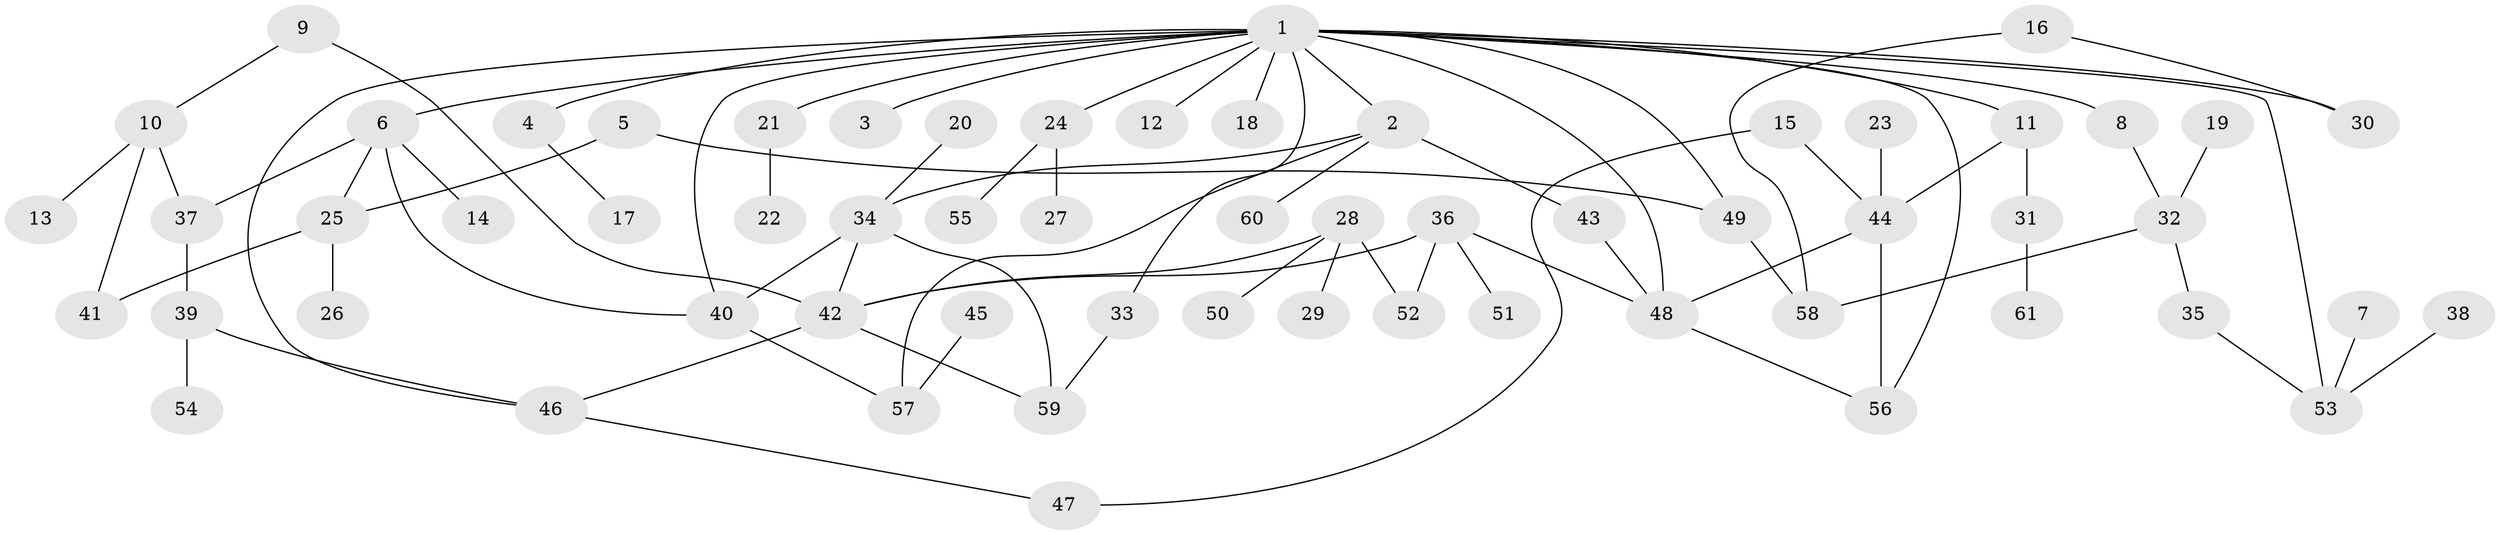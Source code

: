 // original degree distribution, {7: 0.02459016393442623, 4: 0.09836065573770492, 5: 0.03278688524590164, 3: 0.18032786885245902, 6: 0.01639344262295082, 1: 0.3524590163934426, 2: 0.29508196721311475}
// Generated by graph-tools (version 1.1) at 2025/25/03/09/25 03:25:32]
// undirected, 61 vertices, 80 edges
graph export_dot {
graph [start="1"]
  node [color=gray90,style=filled];
  1;
  2;
  3;
  4;
  5;
  6;
  7;
  8;
  9;
  10;
  11;
  12;
  13;
  14;
  15;
  16;
  17;
  18;
  19;
  20;
  21;
  22;
  23;
  24;
  25;
  26;
  27;
  28;
  29;
  30;
  31;
  32;
  33;
  34;
  35;
  36;
  37;
  38;
  39;
  40;
  41;
  42;
  43;
  44;
  45;
  46;
  47;
  48;
  49;
  50;
  51;
  52;
  53;
  54;
  55;
  56;
  57;
  58;
  59;
  60;
  61;
  1 -- 2 [weight=1.0];
  1 -- 3 [weight=1.0];
  1 -- 4 [weight=1.0];
  1 -- 6 [weight=1.0];
  1 -- 8 [weight=1.0];
  1 -- 11 [weight=1.0];
  1 -- 12 [weight=1.0];
  1 -- 18 [weight=1.0];
  1 -- 21 [weight=1.0];
  1 -- 24 [weight=1.0];
  1 -- 30 [weight=1.0];
  1 -- 33 [weight=1.0];
  1 -- 40 [weight=1.0];
  1 -- 46 [weight=1.0];
  1 -- 48 [weight=1.0];
  1 -- 49 [weight=1.0];
  1 -- 53 [weight=1.0];
  1 -- 56 [weight=1.0];
  2 -- 34 [weight=1.0];
  2 -- 43 [weight=1.0];
  2 -- 57 [weight=1.0];
  2 -- 60 [weight=1.0];
  4 -- 17 [weight=1.0];
  5 -- 25 [weight=1.0];
  5 -- 49 [weight=1.0];
  6 -- 14 [weight=1.0];
  6 -- 25 [weight=1.0];
  6 -- 37 [weight=1.0];
  6 -- 40 [weight=1.0];
  7 -- 53 [weight=1.0];
  8 -- 32 [weight=1.0];
  9 -- 10 [weight=1.0];
  9 -- 42 [weight=1.0];
  10 -- 13 [weight=1.0];
  10 -- 37 [weight=1.0];
  10 -- 41 [weight=1.0];
  11 -- 31 [weight=1.0];
  11 -- 44 [weight=1.0];
  15 -- 44 [weight=1.0];
  15 -- 47 [weight=1.0];
  16 -- 30 [weight=1.0];
  16 -- 58 [weight=1.0];
  19 -- 32 [weight=1.0];
  20 -- 34 [weight=1.0];
  21 -- 22 [weight=1.0];
  23 -- 44 [weight=1.0];
  24 -- 27 [weight=1.0];
  24 -- 55 [weight=1.0];
  25 -- 26 [weight=1.0];
  25 -- 41 [weight=1.0];
  28 -- 29 [weight=1.0];
  28 -- 42 [weight=1.0];
  28 -- 50 [weight=1.0];
  28 -- 52 [weight=1.0];
  31 -- 61 [weight=1.0];
  32 -- 35 [weight=1.0];
  32 -- 58 [weight=1.0];
  33 -- 59 [weight=1.0];
  34 -- 40 [weight=1.0];
  34 -- 42 [weight=1.0];
  34 -- 59 [weight=1.0];
  35 -- 53 [weight=1.0];
  36 -- 42 [weight=1.0];
  36 -- 48 [weight=1.0];
  36 -- 51 [weight=1.0];
  36 -- 52 [weight=1.0];
  37 -- 39 [weight=1.0];
  38 -- 53 [weight=1.0];
  39 -- 46 [weight=1.0];
  39 -- 54 [weight=1.0];
  40 -- 57 [weight=1.0];
  42 -- 46 [weight=1.0];
  42 -- 59 [weight=1.0];
  43 -- 48 [weight=1.0];
  44 -- 48 [weight=1.0];
  44 -- 56 [weight=1.0];
  45 -- 57 [weight=1.0];
  46 -- 47 [weight=1.0];
  48 -- 56 [weight=1.0];
  49 -- 58 [weight=1.0];
}
